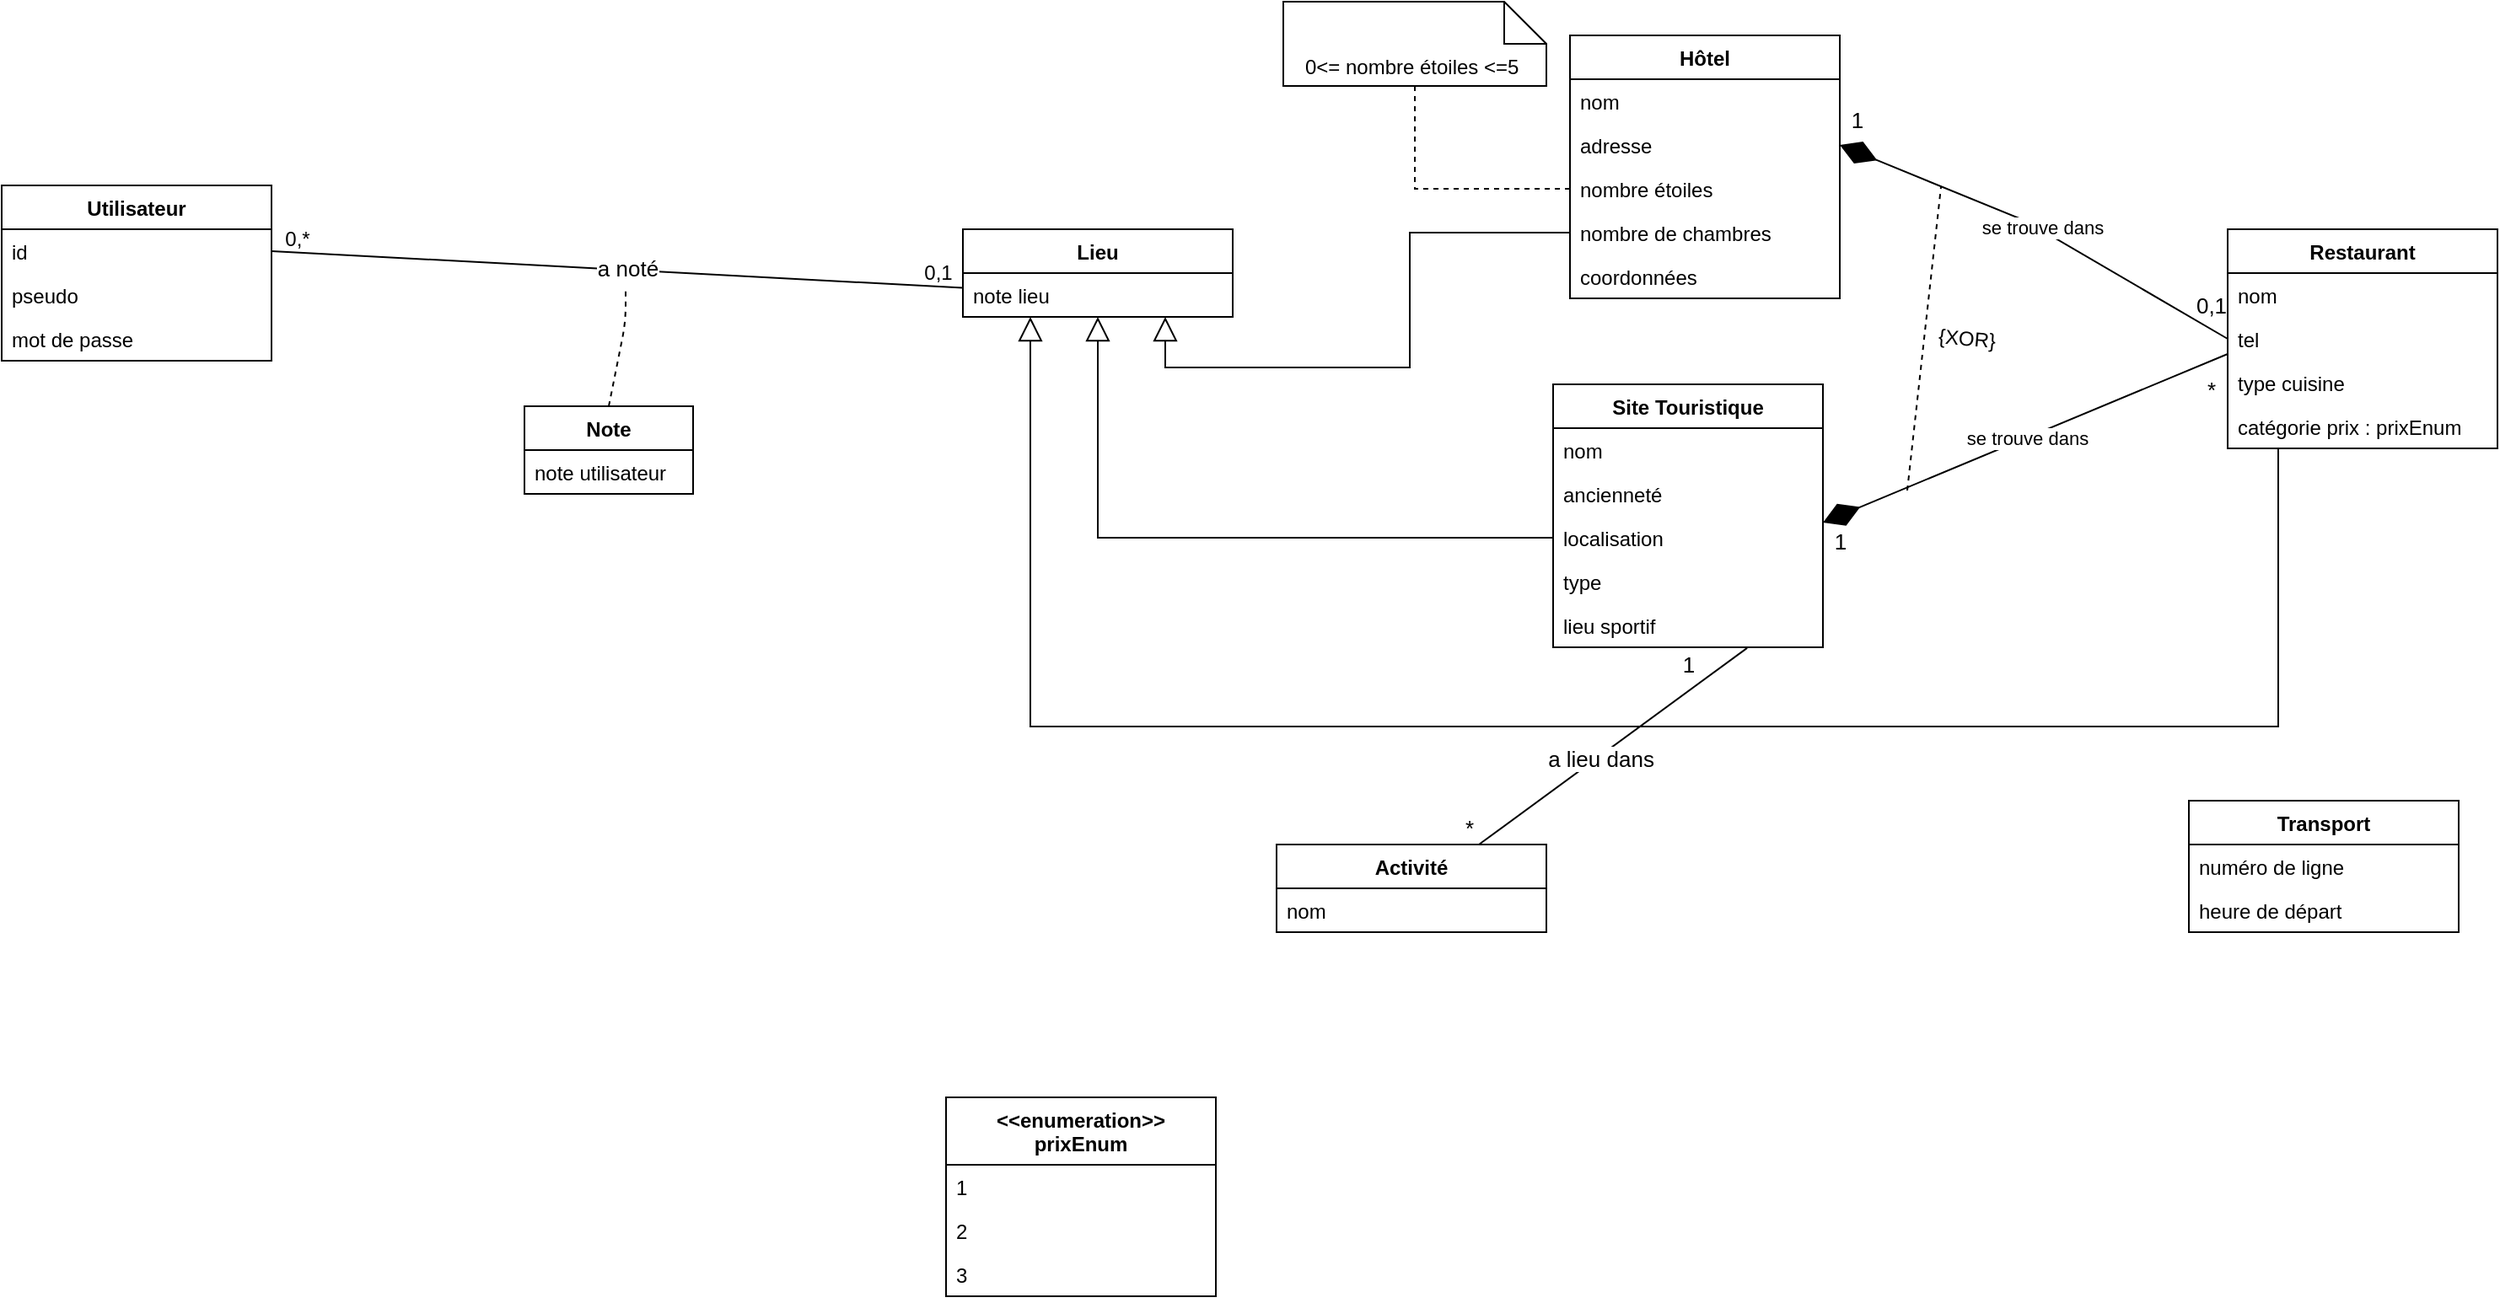 <mxfile version="13.9.9" type="device"><diagram id="-YY3huWE8sny6YiRi8oN" name="Page-1"><mxGraphModel dx="3015" dy="1265" grid="1" gridSize="10" guides="1" tooltips="1" connect="1" arrows="1" fold="1" page="1" pageScale="1" pageWidth="827" pageHeight="1169" math="0" shadow="0"><root><mxCell id="0"/><mxCell id="1" parent="0"/><mxCell id="HOGIdavoPJFazC_zdvm1-1" value="Site Touristique" style="swimlane;fontStyle=1;align=center;verticalAlign=top;childLayout=stackLayout;horizontal=1;startSize=26;horizontalStack=0;resizeParent=1;resizeParentMax=0;resizeLast=0;collapsible=1;marginBottom=0;" vertex="1" parent="1"><mxGeometry x="290" y="507" width="160" height="156" as="geometry"/></mxCell><mxCell id="HOGIdavoPJFazC_zdvm1-2" value="nom" style="text;strokeColor=none;fillColor=none;align=left;verticalAlign=top;spacingLeft=4;spacingRight=4;overflow=hidden;rotatable=0;points=[[0,0.5],[1,0.5]];portConstraint=eastwest;" vertex="1" parent="HOGIdavoPJFazC_zdvm1-1"><mxGeometry y="26" width="160" height="26" as="geometry"/></mxCell><mxCell id="HOGIdavoPJFazC_zdvm1-5" value="ancienneté" style="text;strokeColor=none;fillColor=none;align=left;verticalAlign=top;spacingLeft=4;spacingRight=4;overflow=hidden;rotatable=0;points=[[0,0.5],[1,0.5]];portConstraint=eastwest;" vertex="1" parent="HOGIdavoPJFazC_zdvm1-1"><mxGeometry y="52" width="160" height="26" as="geometry"/></mxCell><mxCell id="HOGIdavoPJFazC_zdvm1-6" value="localisation" style="text;strokeColor=none;fillColor=none;align=left;verticalAlign=top;spacingLeft=4;spacingRight=4;overflow=hidden;rotatable=0;points=[[0,0.5],[1,0.5]];portConstraint=eastwest;" vertex="1" parent="HOGIdavoPJFazC_zdvm1-1"><mxGeometry y="78" width="160" height="26" as="geometry"/></mxCell><mxCell id="HOGIdavoPJFazC_zdvm1-7" value="type" style="text;strokeColor=none;fillColor=none;align=left;verticalAlign=top;spacingLeft=4;spacingRight=4;overflow=hidden;rotatable=0;points=[[0,0.5],[1,0.5]];portConstraint=eastwest;" vertex="1" parent="HOGIdavoPJFazC_zdvm1-1"><mxGeometry y="104" width="160" height="26" as="geometry"/></mxCell><mxCell id="HOGIdavoPJFazC_zdvm1-13" value="lieu sportif" style="text;strokeColor=none;fillColor=none;align=left;verticalAlign=top;spacingLeft=4;spacingRight=4;overflow=hidden;rotatable=0;points=[[0,0.5],[1,0.5]];portConstraint=eastwest;" vertex="1" parent="HOGIdavoPJFazC_zdvm1-1"><mxGeometry y="130" width="160" height="26" as="geometry"/></mxCell><mxCell id="HOGIdavoPJFazC_zdvm1-8" value="&lt;&lt;enumeration&gt;&gt;&#10;prixEnum" style="swimlane;fontStyle=1;align=center;verticalAlign=top;childLayout=stackLayout;horizontal=1;startSize=40;horizontalStack=0;resizeParent=1;resizeParentMax=0;resizeLast=0;collapsible=1;marginBottom=0;" vertex="1" parent="1"><mxGeometry x="-70" y="930" width="160" height="118" as="geometry"/></mxCell><mxCell id="HOGIdavoPJFazC_zdvm1-35" value="1" style="text;strokeColor=none;fillColor=none;align=left;verticalAlign=top;spacingLeft=4;spacingRight=4;overflow=hidden;rotatable=0;points=[[0,0.5],[1,0.5]];portConstraint=eastwest;" vertex="1" parent="HOGIdavoPJFazC_zdvm1-8"><mxGeometry y="40" width="160" height="26" as="geometry"/></mxCell><mxCell id="HOGIdavoPJFazC_zdvm1-37" value="2" style="text;strokeColor=none;fillColor=none;align=left;verticalAlign=top;spacingLeft=4;spacingRight=4;overflow=hidden;rotatable=0;points=[[0,0.5],[1,0.5]];portConstraint=eastwest;" vertex="1" parent="HOGIdavoPJFazC_zdvm1-8"><mxGeometry y="66" width="160" height="26" as="geometry"/></mxCell><mxCell id="HOGIdavoPJFazC_zdvm1-38" value="3" style="text;strokeColor=none;fillColor=none;align=left;verticalAlign=top;spacingLeft=4;spacingRight=4;overflow=hidden;rotatable=0;points=[[0,0.5],[1,0.5]];portConstraint=eastwest;" vertex="1" parent="HOGIdavoPJFazC_zdvm1-8"><mxGeometry y="92" width="160" height="26" as="geometry"/></mxCell><mxCell id="HOGIdavoPJFazC_zdvm1-14" value="Hôtel" style="swimlane;fontStyle=1;align=center;verticalAlign=top;childLayout=stackLayout;horizontal=1;startSize=26;horizontalStack=0;resizeParent=1;resizeParentMax=0;resizeLast=0;collapsible=1;marginBottom=0;" vertex="1" parent="1"><mxGeometry x="300" y="300" width="160" height="156" as="geometry"/></mxCell><mxCell id="HOGIdavoPJFazC_zdvm1-15" value="nom" style="text;strokeColor=none;fillColor=none;align=left;verticalAlign=top;spacingLeft=4;spacingRight=4;overflow=hidden;rotatable=0;points=[[0,0.5],[1,0.5]];portConstraint=eastwest;" vertex="1" parent="HOGIdavoPJFazC_zdvm1-14"><mxGeometry y="26" width="160" height="26" as="geometry"/></mxCell><mxCell id="HOGIdavoPJFazC_zdvm1-16" value="adresse" style="text;strokeColor=none;fillColor=none;align=left;verticalAlign=top;spacingLeft=4;spacingRight=4;overflow=hidden;rotatable=0;points=[[0,0.5],[1,0.5]];portConstraint=eastwest;" vertex="1" parent="HOGIdavoPJFazC_zdvm1-14"><mxGeometry y="52" width="160" height="26" as="geometry"/></mxCell><mxCell id="HOGIdavoPJFazC_zdvm1-17" value="nombre étoiles" style="text;strokeColor=none;fillColor=none;align=left;verticalAlign=top;spacingLeft=4;spacingRight=4;overflow=hidden;rotatable=0;points=[[0,0.5],[1,0.5]];portConstraint=eastwest;" vertex="1" parent="HOGIdavoPJFazC_zdvm1-14"><mxGeometry y="78" width="160" height="26" as="geometry"/></mxCell><mxCell id="HOGIdavoPJFazC_zdvm1-18" value="nombre de chambres" style="text;strokeColor=none;fillColor=none;align=left;verticalAlign=top;spacingLeft=4;spacingRight=4;overflow=hidden;rotatable=0;points=[[0,0.5],[1,0.5]];portConstraint=eastwest;" vertex="1" parent="HOGIdavoPJFazC_zdvm1-14"><mxGeometry y="104" width="160" height="26" as="geometry"/></mxCell><mxCell id="HOGIdavoPJFazC_zdvm1-19" value="coordonnées" style="text;strokeColor=none;fillColor=none;align=left;verticalAlign=top;spacingLeft=4;spacingRight=4;overflow=hidden;rotatable=0;points=[[0,0.5],[1,0.5]];portConstraint=eastwest;" vertex="1" parent="HOGIdavoPJFazC_zdvm1-14"><mxGeometry y="130" width="160" height="26" as="geometry"/></mxCell><mxCell id="HOGIdavoPJFazC_zdvm1-20" value="Transport" style="swimlane;fontStyle=1;align=center;verticalAlign=top;childLayout=stackLayout;horizontal=1;startSize=26;horizontalStack=0;resizeParent=1;resizeParentMax=0;resizeLast=0;collapsible=1;marginBottom=0;swimlaneLine=1;glass=0;shadow=0;sketch=0;rounded=0;" vertex="1" parent="1"><mxGeometry x="667" y="754" width="160" height="78" as="geometry"/></mxCell><mxCell id="HOGIdavoPJFazC_zdvm1-25" value="numéro de ligne" style="text;strokeColor=none;fillColor=none;align=left;verticalAlign=top;spacingLeft=4;spacingRight=4;overflow=hidden;rotatable=0;points=[[0,0.5],[1,0.5]];portConstraint=eastwest;" vertex="1" parent="HOGIdavoPJFazC_zdvm1-20"><mxGeometry y="26" width="160" height="26" as="geometry"/></mxCell><mxCell id="HOGIdavoPJFazC_zdvm1-27" value="heure de départ" style="text;strokeColor=none;fillColor=none;align=left;verticalAlign=top;spacingLeft=4;spacingRight=4;overflow=hidden;rotatable=0;points=[[0,0.5],[1,0.5]];portConstraint=eastwest;" vertex="1" parent="HOGIdavoPJFazC_zdvm1-20"><mxGeometry y="52" width="160" height="26" as="geometry"/></mxCell><mxCell id="HOGIdavoPJFazC_zdvm1-28" value="Restaurant" style="swimlane;fontStyle=1;align=center;verticalAlign=top;childLayout=stackLayout;horizontal=1;startSize=26;horizontalStack=0;resizeParent=1;resizeParentMax=0;resizeLast=0;collapsible=1;marginBottom=0;" vertex="1" parent="1"><mxGeometry x="690" y="415" width="160" height="130" as="geometry"/></mxCell><mxCell id="HOGIdavoPJFazC_zdvm1-29" value="nom" style="text;strokeColor=none;fillColor=none;align=left;verticalAlign=top;spacingLeft=4;spacingRight=4;overflow=hidden;rotatable=0;points=[[0,0.5],[1,0.5]];portConstraint=eastwest;" vertex="1" parent="HOGIdavoPJFazC_zdvm1-28"><mxGeometry y="26" width="160" height="26" as="geometry"/></mxCell><mxCell id="HOGIdavoPJFazC_zdvm1-30" value="tel" style="text;strokeColor=none;fillColor=none;align=left;verticalAlign=top;spacingLeft=4;spacingRight=4;overflow=hidden;rotatable=0;points=[[0,0.5],[1,0.5]];portConstraint=eastwest;" vertex="1" parent="HOGIdavoPJFazC_zdvm1-28"><mxGeometry y="52" width="160" height="26" as="geometry"/></mxCell><mxCell id="HOGIdavoPJFazC_zdvm1-31" value="type cuisine" style="text;strokeColor=none;fillColor=none;align=left;verticalAlign=top;spacingLeft=4;spacingRight=4;overflow=hidden;rotatable=0;points=[[0,0.5],[1,0.5]];portConstraint=eastwest;" vertex="1" parent="HOGIdavoPJFazC_zdvm1-28"><mxGeometry y="78" width="160" height="26" as="geometry"/></mxCell><mxCell id="HOGIdavoPJFazC_zdvm1-32" value="catégorie prix : prixEnum" style="text;strokeColor=none;fillColor=none;align=left;verticalAlign=top;spacingLeft=4;spacingRight=4;overflow=hidden;rotatable=0;points=[[0,0.5],[1,0.5]];portConstraint=eastwest;" vertex="1" parent="HOGIdavoPJFazC_zdvm1-28"><mxGeometry y="104" width="160" height="26" as="geometry"/></mxCell><mxCell id="HOGIdavoPJFazC_zdvm1-39" value="Utilisateur" style="swimlane;fontStyle=1;align=center;verticalAlign=top;childLayout=stackLayout;horizontal=1;startSize=26;horizontalStack=0;resizeParent=1;resizeParentMax=0;resizeLast=0;collapsible=1;marginBottom=0;" vertex="1" parent="1"><mxGeometry x="-630" y="389" width="160" height="104" as="geometry"/></mxCell><mxCell id="HOGIdavoPJFazC_zdvm1-40" value="id" style="text;strokeColor=none;fillColor=none;align=left;verticalAlign=top;spacingLeft=4;spacingRight=4;overflow=hidden;rotatable=0;points=[[0,0.5],[1,0.5]];portConstraint=eastwest;" vertex="1" parent="HOGIdavoPJFazC_zdvm1-39"><mxGeometry y="26" width="160" height="26" as="geometry"/></mxCell><mxCell id="HOGIdavoPJFazC_zdvm1-41" value="pseudo" style="text;strokeColor=none;fillColor=none;align=left;verticalAlign=top;spacingLeft=4;spacingRight=4;overflow=hidden;rotatable=0;points=[[0,0.5],[1,0.5]];portConstraint=eastwest;" vertex="1" parent="HOGIdavoPJFazC_zdvm1-39"><mxGeometry y="52" width="160" height="26" as="geometry"/></mxCell><mxCell id="HOGIdavoPJFazC_zdvm1-42" value="mot de passe" style="text;strokeColor=none;fillColor=none;align=left;verticalAlign=top;spacingLeft=4;spacingRight=4;overflow=hidden;rotatable=0;points=[[0,0.5],[1,0.5]];portConstraint=eastwest;" vertex="1" parent="HOGIdavoPJFazC_zdvm1-39"><mxGeometry y="78" width="160" height="26" as="geometry"/></mxCell><mxCell id="HOGIdavoPJFazC_zdvm1-49" style="edgeStyle=orthogonalEdgeStyle;rounded=0;orthogonalLoop=1;jettySize=auto;html=1;exitX=0.5;exitY=1;exitDx=0;exitDy=0;exitPerimeter=0;strokeColor=none;" edge="1" parent="1" source="HOGIdavoPJFazC_zdvm1-48" target="HOGIdavoPJFazC_zdvm1-17"><mxGeometry relative="1" as="geometry"/></mxCell><mxCell id="HOGIdavoPJFazC_zdvm1-50" style="edgeStyle=orthogonalEdgeStyle;rounded=0;orthogonalLoop=1;jettySize=auto;html=1;exitX=0.5;exitY=1;exitDx=0;exitDy=0;exitPerimeter=0;strokeColor=#000000;dashed=1;endArrow=none;endFill=0;" edge="1" parent="1" source="HOGIdavoPJFazC_zdvm1-48" target="HOGIdavoPJFazC_zdvm1-17"><mxGeometry relative="1" as="geometry"/></mxCell><mxCell id="HOGIdavoPJFazC_zdvm1-48" value="0&amp;lt;= nombre étoiles &amp;lt;=5&amp;nbsp;" style="shape=note2;boundedLbl=1;whiteSpace=wrap;html=1;size=25;verticalAlign=top;align=center;" vertex="1" parent="1"><mxGeometry x="130" y="280" width="156" height="50" as="geometry"/></mxCell><mxCell id="HOGIdavoPJFazC_zdvm1-52" style="edgeStyle=orthogonalEdgeStyle;rounded=0;orthogonalLoop=1;jettySize=auto;html=1;exitX=0.5;exitY=1;exitDx=0;exitDy=0;exitPerimeter=0;strokeColor=#000000;dashed=1;endArrow=none;endFill=0;" edge="1" parent="1" source="HOGIdavoPJFazC_zdvm1-48" target="HOGIdavoPJFazC_zdvm1-17"><mxGeometry relative="1" as="geometry"><mxPoint x="448" y="411" as="targetPoint"/></mxGeometry></mxCell><mxCell id="HOGIdavoPJFazC_zdvm1-53" style="rounded=0;orthogonalLoop=1;jettySize=auto;html=1;exitX=1;exitY=0.5;exitDx=0;exitDy=0;entryX=0;entryY=0.5;entryDx=0;entryDy=0;endArrow=none;endFill=0;strokeColor=#000000;startArrow=diamondThin;startFill=1;sourcePerimeterSpacing=0;targetPerimeterSpacing=0;startSize=21;" edge="1" parent="1" source="HOGIdavoPJFazC_zdvm1-16" target="HOGIdavoPJFazC_zdvm1-30"><mxGeometry relative="1" as="geometry"><Array as="points"><mxPoint x="570" y="410"/></Array></mxGeometry></mxCell><mxCell id="HOGIdavoPJFazC_zdvm1-56" value="se trouve dans" style="edgeLabel;html=1;align=center;verticalAlign=middle;resizable=0;points=[];" vertex="1" connectable="0" parent="HOGIdavoPJFazC_zdvm1-53"><mxGeometry x="-0.135" y="-2" relative="1" as="geometry"><mxPoint x="17.14" y="4.38" as="offset"/></mxGeometry></mxCell><mxCell id="HOGIdavoPJFazC_zdvm1-54" style="edgeStyle=none;rounded=0;orthogonalLoop=1;jettySize=auto;html=1;exitX=1;exitY=0.5;exitDx=0;exitDy=0;entryX=0;entryY=0.5;entryDx=0;entryDy=0;startArrow=diamondThin;startFill=1;startSize=21;sourcePerimeterSpacing=0;endArrow=none;endFill=0;targetPerimeterSpacing=0;strokeColor=#000000;" edge="1" parent="1"><mxGeometry relative="1" as="geometry"><mxPoint x="450" y="589" as="sourcePoint"/><mxPoint x="690" y="489" as="targetPoint"/></mxGeometry></mxCell><mxCell id="HOGIdavoPJFazC_zdvm1-55" value="se trouve dans" style="edgeLabel;html=1;align=center;verticalAlign=middle;resizable=0;points=[];" vertex="1" connectable="0" parent="HOGIdavoPJFazC_zdvm1-54"><mxGeometry x="0.099" y="-4" relative="1" as="geometry"><mxPoint x="-13.08" y="1.12" as="offset"/></mxGeometry></mxCell><mxCell id="HOGIdavoPJFazC_zdvm1-58" value="" style="endArrow=none;dashed=1;html=1;strokeColor=#000000;" edge="1" parent="1"><mxGeometry width="50" height="50" relative="1" as="geometry"><mxPoint x="500" y="570" as="sourcePoint"/><mxPoint x="520" y="390" as="targetPoint"/></mxGeometry></mxCell><mxCell id="HOGIdavoPJFazC_zdvm1-61" value="{XOR}" style="text;html=1;align=center;verticalAlign=middle;resizable=0;points=[];autosize=1;rotation=5;" vertex="1" parent="1"><mxGeometry x="510" y="470" width="50" height="20" as="geometry"/></mxCell><mxCell id="HOGIdavoPJFazC_zdvm1-93" style="edgeStyle=none;rounded=0;orthogonalLoop=1;jettySize=auto;html=1;exitX=0.75;exitY=0;exitDx=0;exitDy=0;entryX=0.719;entryY=1.016;entryDx=0;entryDy=0;entryPerimeter=0;startArrow=none;startFill=0;startSize=13;sourcePerimeterSpacing=0;endArrow=none;endFill=0;endSize=12;targetPerimeterSpacing=0;strokeColor=#000000;fontSize=13;" edge="1" parent="1" source="HOGIdavoPJFazC_zdvm1-62" target="HOGIdavoPJFazC_zdvm1-13"><mxGeometry relative="1" as="geometry"/></mxCell><mxCell id="HOGIdavoPJFazC_zdvm1-94" value="a lieu dans" style="edgeLabel;html=1;align=center;verticalAlign=middle;resizable=0;points=[];fontSize=13;" vertex="1" connectable="0" parent="HOGIdavoPJFazC_zdvm1-93"><mxGeometry x="-0.107" y="-1" relative="1" as="geometry"><mxPoint as="offset"/></mxGeometry></mxCell><mxCell id="HOGIdavoPJFazC_zdvm1-62" value="Activité" style="swimlane;fontStyle=1;align=center;verticalAlign=top;childLayout=stackLayout;horizontal=1;startSize=26;horizontalStack=0;resizeParent=1;resizeParentMax=0;resizeLast=0;collapsible=1;marginBottom=0;" vertex="1" parent="1"><mxGeometry x="126" y="780" width="160" height="52" as="geometry"/></mxCell><mxCell id="HOGIdavoPJFazC_zdvm1-63" value="nom" style="text;strokeColor=none;fillColor=none;align=left;verticalAlign=top;spacingLeft=4;spacingRight=4;overflow=hidden;rotatable=0;points=[[0,0.5],[1,0.5]];portConstraint=eastwest;" vertex="1" parent="HOGIdavoPJFazC_zdvm1-62"><mxGeometry y="26" width="160" height="26" as="geometry"/></mxCell><mxCell id="HOGIdavoPJFazC_zdvm1-72" value="Lieu" style="swimlane;fontStyle=1;align=center;verticalAlign=top;childLayout=stackLayout;horizontal=1;startSize=26;horizontalStack=0;resizeParent=1;resizeParentMax=0;resizeLast=0;collapsible=1;marginBottom=0;" vertex="1" parent="1"><mxGeometry x="-60" y="415" width="160" height="52" as="geometry"/></mxCell><mxCell id="HOGIdavoPJFazC_zdvm1-83" value="note lieu" style="text;strokeColor=none;fillColor=none;align=left;verticalAlign=top;spacingLeft=4;spacingRight=4;overflow=hidden;rotatable=0;points=[[0,0.5],[1,0.5]];portConstraint=eastwest;" vertex="1" parent="HOGIdavoPJFazC_zdvm1-72"><mxGeometry y="26" width="160" height="26" as="geometry"/></mxCell><mxCell id="HOGIdavoPJFazC_zdvm1-79" style="edgeStyle=orthogonalEdgeStyle;rounded=0;orthogonalLoop=1;jettySize=auto;html=1;exitX=0;exitY=0.5;exitDx=0;exitDy=0;entryX=0.5;entryY=1;entryDx=0;entryDy=0;startArrow=none;startFill=0;sourcePerimeterSpacing=0;endArrow=block;endFill=0;targetPerimeterSpacing=0;strokeColor=#000000;endSize=12;" edge="1" parent="1" source="HOGIdavoPJFazC_zdvm1-6" target="HOGIdavoPJFazC_zdvm1-72"><mxGeometry relative="1" as="geometry"/></mxCell><mxCell id="HOGIdavoPJFazC_zdvm1-80" style="edgeStyle=orthogonalEdgeStyle;rounded=0;orthogonalLoop=1;jettySize=auto;html=1;exitX=0;exitY=0.5;exitDx=0;exitDy=0;entryX=0.75;entryY=1;entryDx=0;entryDy=0;startArrow=none;startFill=0;sourcePerimeterSpacing=0;endArrow=block;endFill=0;targetPerimeterSpacing=0;strokeColor=#000000;startSize=13;endSize=12;" edge="1" parent="1" source="HOGIdavoPJFazC_zdvm1-18" target="HOGIdavoPJFazC_zdvm1-72"><mxGeometry relative="1" as="geometry"/></mxCell><mxCell id="HOGIdavoPJFazC_zdvm1-81" style="edgeStyle=orthogonalEdgeStyle;rounded=0;orthogonalLoop=1;jettySize=auto;html=1;exitX=0.227;exitY=1;exitDx=0;exitDy=0;startArrow=none;startFill=0;startSize=13;sourcePerimeterSpacing=0;endArrow=block;endFill=0;endSize=12;targetPerimeterSpacing=0;strokeColor=#000000;exitPerimeter=0;entryX=0.25;entryY=1;entryDx=0;entryDy=0;" edge="1" parent="1" source="HOGIdavoPJFazC_zdvm1-32" target="HOGIdavoPJFazC_zdvm1-72"><mxGeometry relative="1" as="geometry"><mxPoint x="-20" y="650" as="targetPoint"/><Array as="points"><mxPoint x="720" y="545"/><mxPoint x="720" y="710"/><mxPoint x="-20" y="710"/></Array></mxGeometry></mxCell><mxCell id="HOGIdavoPJFazC_zdvm1-84" value="Note" style="swimlane;fontStyle=1;align=center;verticalAlign=top;childLayout=stackLayout;horizontal=1;startSize=26;horizontalStack=0;resizeParent=1;resizeParentMax=0;resizeLast=0;collapsible=1;marginBottom=0;" vertex="1" parent="1"><mxGeometry x="-320" y="520" width="100" height="52" as="geometry"/></mxCell><mxCell id="HOGIdavoPJFazC_zdvm1-86" value="note utilisateur" style="text;strokeColor=none;fillColor=none;align=left;verticalAlign=top;spacingLeft=4;spacingRight=4;overflow=hidden;rotatable=0;points=[[0,0.5],[1,0.5]];portConstraint=eastwest;" vertex="1" parent="HOGIdavoPJFazC_zdvm1-84"><mxGeometry y="26" width="100" height="26" as="geometry"/></mxCell><mxCell id="HOGIdavoPJFazC_zdvm1-88" style="rounded=0;orthogonalLoop=1;jettySize=auto;html=1;exitX=1;exitY=0.5;exitDx=0;exitDy=0;startArrow=none;startFill=0;startSize=13;sourcePerimeterSpacing=0;endArrow=none;endFill=0;endSize=12;targetPerimeterSpacing=0;strokeColor=#000000;" edge="1" parent="1" source="HOGIdavoPJFazC_zdvm1-40" target="HOGIdavoPJFazC_zdvm1-83"><mxGeometry relative="1" as="geometry"/></mxCell><mxCell id="HOGIdavoPJFazC_zdvm1-91" value="a noté" style="edgeLabel;html=1;align=center;verticalAlign=middle;resizable=0;points=[];fontSize=13;" vertex="1" connectable="0" parent="HOGIdavoPJFazC_zdvm1-88"><mxGeometry x="0.032" y="2" relative="1" as="geometry"><mxPoint x="-1.53" y="0.78" as="offset"/></mxGeometry></mxCell><mxCell id="HOGIdavoPJFazC_zdvm1-89" value="0,1" style="text;html=1;align=center;verticalAlign=middle;resizable=0;points=[];autosize=1;" vertex="1" parent="1"><mxGeometry x="-90" y="431" width="30" height="20" as="geometry"/></mxCell><mxCell id="HOGIdavoPJFazC_zdvm1-90" value="0,*" style="text;html=1;align=center;verticalAlign=middle;resizable=0;points=[];autosize=1;" vertex="1" parent="1"><mxGeometry x="-470" y="411" width="30" height="20" as="geometry"/></mxCell><mxCell id="HOGIdavoPJFazC_zdvm1-92" value="" style="endArrow=none;dashed=1;html=1;strokeColor=#000000;fontSize=13;exitX=0.5;exitY=0;exitDx=0;exitDy=0;" edge="1" parent="1" source="HOGIdavoPJFazC_zdvm1-84"><mxGeometry width="50" height="50" relative="1" as="geometry"><mxPoint x="-260" y="490" as="sourcePoint"/><mxPoint x="-260" y="450" as="targetPoint"/><Array as="points"><mxPoint x="-260" y="470"/></Array></mxGeometry></mxCell><mxCell id="HOGIdavoPJFazC_zdvm1-95" value="*" style="text;html=1;align=center;verticalAlign=middle;resizable=0;points=[];autosize=1;fontSize=13;" vertex="1" parent="1"><mxGeometry x="230" y="760" width="20" height="20" as="geometry"/></mxCell><mxCell id="HOGIdavoPJFazC_zdvm1-96" value="1" style="text;html=1;align=center;verticalAlign=middle;resizable=0;points=[];autosize=1;fontSize=13;" vertex="1" parent="1"><mxGeometry x="360" y="663" width="20" height="20" as="geometry"/></mxCell><mxCell id="HOGIdavoPJFazC_zdvm1-99" value="1" style="text;html=1;align=center;verticalAlign=middle;resizable=0;points=[];autosize=1;fontSize=13;" vertex="1" parent="1"><mxGeometry x="450" y="590" width="20" height="20" as="geometry"/></mxCell><mxCell id="HOGIdavoPJFazC_zdvm1-100" value="*" style="text;html=1;align=center;verticalAlign=middle;resizable=0;points=[];autosize=1;fontSize=13;" vertex="1" parent="1"><mxGeometry x="670" y="500" width="20" height="20" as="geometry"/></mxCell><mxCell id="HOGIdavoPJFazC_zdvm1-101" value="1" style="text;html=1;align=center;verticalAlign=middle;resizable=0;points=[];autosize=1;fontSize=13;" vertex="1" parent="1"><mxGeometry x="460" y="340" width="20" height="20" as="geometry"/></mxCell><mxCell id="HOGIdavoPJFazC_zdvm1-102" value="0,1" style="text;html=1;align=center;verticalAlign=middle;resizable=0;points=[];autosize=1;fontSize=13;" vertex="1" parent="1"><mxGeometry x="665" y="450" width="30" height="20" as="geometry"/></mxCell></root></mxGraphModel></diagram></mxfile>
